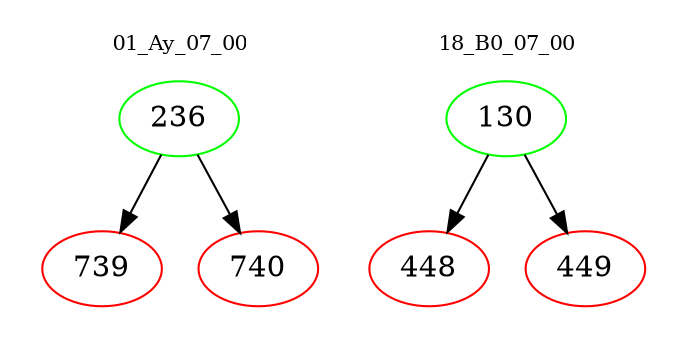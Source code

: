 digraph{
subgraph cluster_0 {
color = white
label = "01_Ay_07_00";
fontsize=10;
T0_236 [label="236", color="green"]
T0_236 -> T0_739 [color="black"]
T0_739 [label="739", color="red"]
T0_236 -> T0_740 [color="black"]
T0_740 [label="740", color="red"]
}
subgraph cluster_1 {
color = white
label = "18_B0_07_00";
fontsize=10;
T1_130 [label="130", color="green"]
T1_130 -> T1_448 [color="black"]
T1_448 [label="448", color="red"]
T1_130 -> T1_449 [color="black"]
T1_449 [label="449", color="red"]
}
}

